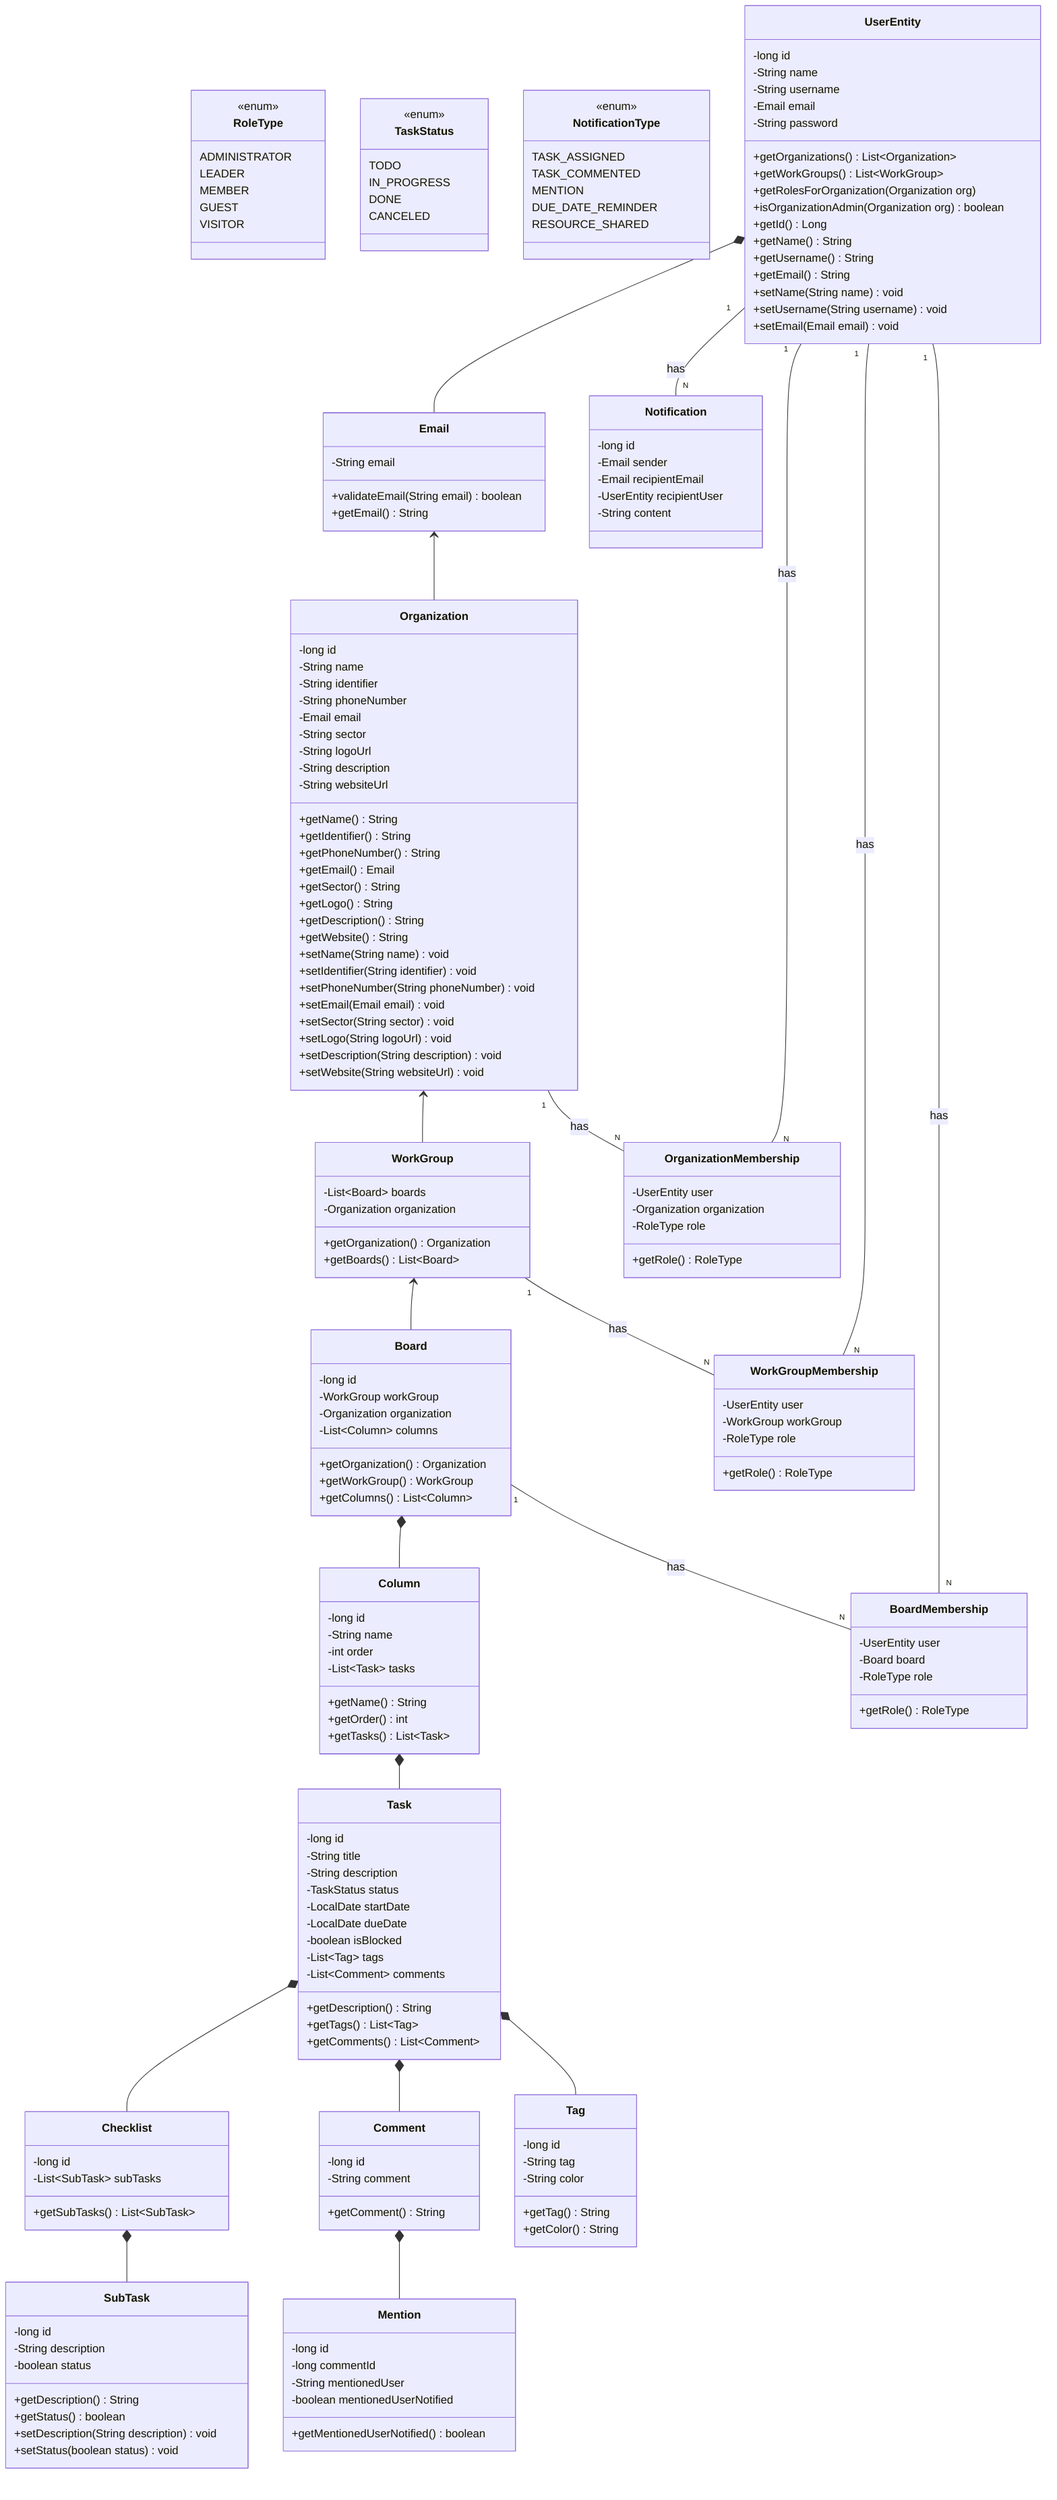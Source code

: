 classDiagram
    class RoleType {
        <<enum>>
        ADMINISTRATOR
        LEADER
        MEMBER
        GUEST
        VISITOR
    }

    class TaskStatus {
        <<enum>>
        TODO
        IN_PROGRESS
        DONE
        CANCELED
    }

    class NotificationType {
        <<enum>>
        TASK_ASSIGNED
        TASK_COMMENTED
        MENTION
        DUE_DATE_REMINDER
        RESOURCE_SHARED
    }

    class UserEntity {
        -long id
        -String name
        -String username
        -Email email
        -String password

        +getOrganizations() List~Organization~
        +getWorkGroups() List~WorkGroup~
        +getRolesForOrganization(Organization org)
        +isOrganizationAdmin(Organization org) boolean
        +getId() Long
        +getName() String
        +getUsername() String
        +getEmail() String
        +setName(String name) void
        +setUsername(String username) void
        +setEmail(Email email) void
    }

    class Organization {
        -long id
        -String name
        -String identifier
        -String phoneNumber
        -Email email
        -String sector
        -String logoUrl
        -String description
        -String websiteUrl

        +getName() String
        +getIdentifier() String
        +getPhoneNumber() String
        +getEmail() Email
        +getSector() String
        +getLogo() String
        +getDescription() String
        +getWebsite() String
        +setName(String name) void
        +setIdentifier(String identifier) void
        +setPhoneNumber(String phoneNumber) void
        +setEmail(Email email) void
        +setSector(String sector) void
        +setLogo(String logoUrl) void
        +setDescription(String description) void
        +setWebsite(String websiteUrl) void
    }

    class OrganizationMembership {
        -UserEntity user
        -Organization organization
        -RoleType role

        +getRole() RoleType
    }

    class WorkGroupMembership {
        -UserEntity user
        -WorkGroup workGroup
        -RoleType role

        +getRole() RoleType
    }

    class BoardMembership {
        -UserEntity user
        -Board board
        -RoleType role

        +getRole() RoleType
    }

    class WorkGroup {
        -List~Board~ boards
        -Organization organization

        +getOrganization() Organization
        +getBoards() List~Board~
    }

    class Board {
        -long id
        -WorkGroup workGroup
        -Organization organization
        -List~Column~ columns

        +getOrganization() Organization
        +getWorkGroup() WorkGroup
        +getColumns() List~Column~
    }

    class Column {
        -long id
        -String name
        -int order
        -List~Task~ tasks

        +getName() String
        +getOrder() int
        +getTasks() List~Task~
    }

    class Task {
        -long id
        -String title
        -String description
        -TaskStatus status
        -LocalDate startDate
        -LocalDate dueDate
        -boolean isBlocked
        -List~Tag~ tags
        -List~Comment~ comments

        +getDescription() String
        +getTags() List~Tag~
        +getComments() List~Comment~
    }

    class SubTask {
        -long id
        -String description
        -boolean status

        +getDescription() String
        +getStatus() boolean
        +setDescription(String description) void
        +setStatus(boolean status) void
    }

    class Checklist {
        -long id
        -List~SubTask~ subTasks

        +getSubTasks() List~SubTask~
    }

    class Comment {
        -long id
        -String comment

        +getComment() String
    }

    class Tag {
        -long id
        -String tag
        -String color

        +getTag() String
        +getColor() String
    }

    class Mention {
        -long id
        -long commentId
        -String mentionedUser
        -boolean mentionedUserNotified

        +getMentionedUserNotified() boolean
    }

    class Email {
        -String email

        +validateEmail(String email) boolean
        +getEmail() String
    }

    class Notification {
        -long id
        -Email sender
        -Email recipientEmail
        -UserEntity recipientUser
        -String content
    }

UserEntity *-- Email
    Organization <-- WorkGroup
    WorkGroup <-- Board
    Email <-- Organization
    Board *-- Column
    Column *-- Task
    Task *-- Checklist
    Task *-- Comment
    Task *-- Tag
    Comment *-- Mention
    Checklist *-- SubTask
    UserEntity "1" -- "N" Notification : has
    UserEntity "1" -- "N" OrganizationMembership : has
    Organization "1" -- "N" OrganizationMembership : has
    UserEntity "1" -- "N" WorkGroupMembership : has
    WorkGroup "1" -- "N" WorkGroupMembership : has
    UserEntity "1" -- "N" BoardMembership : has
    Board "1" -- "N" BoardMembership : has